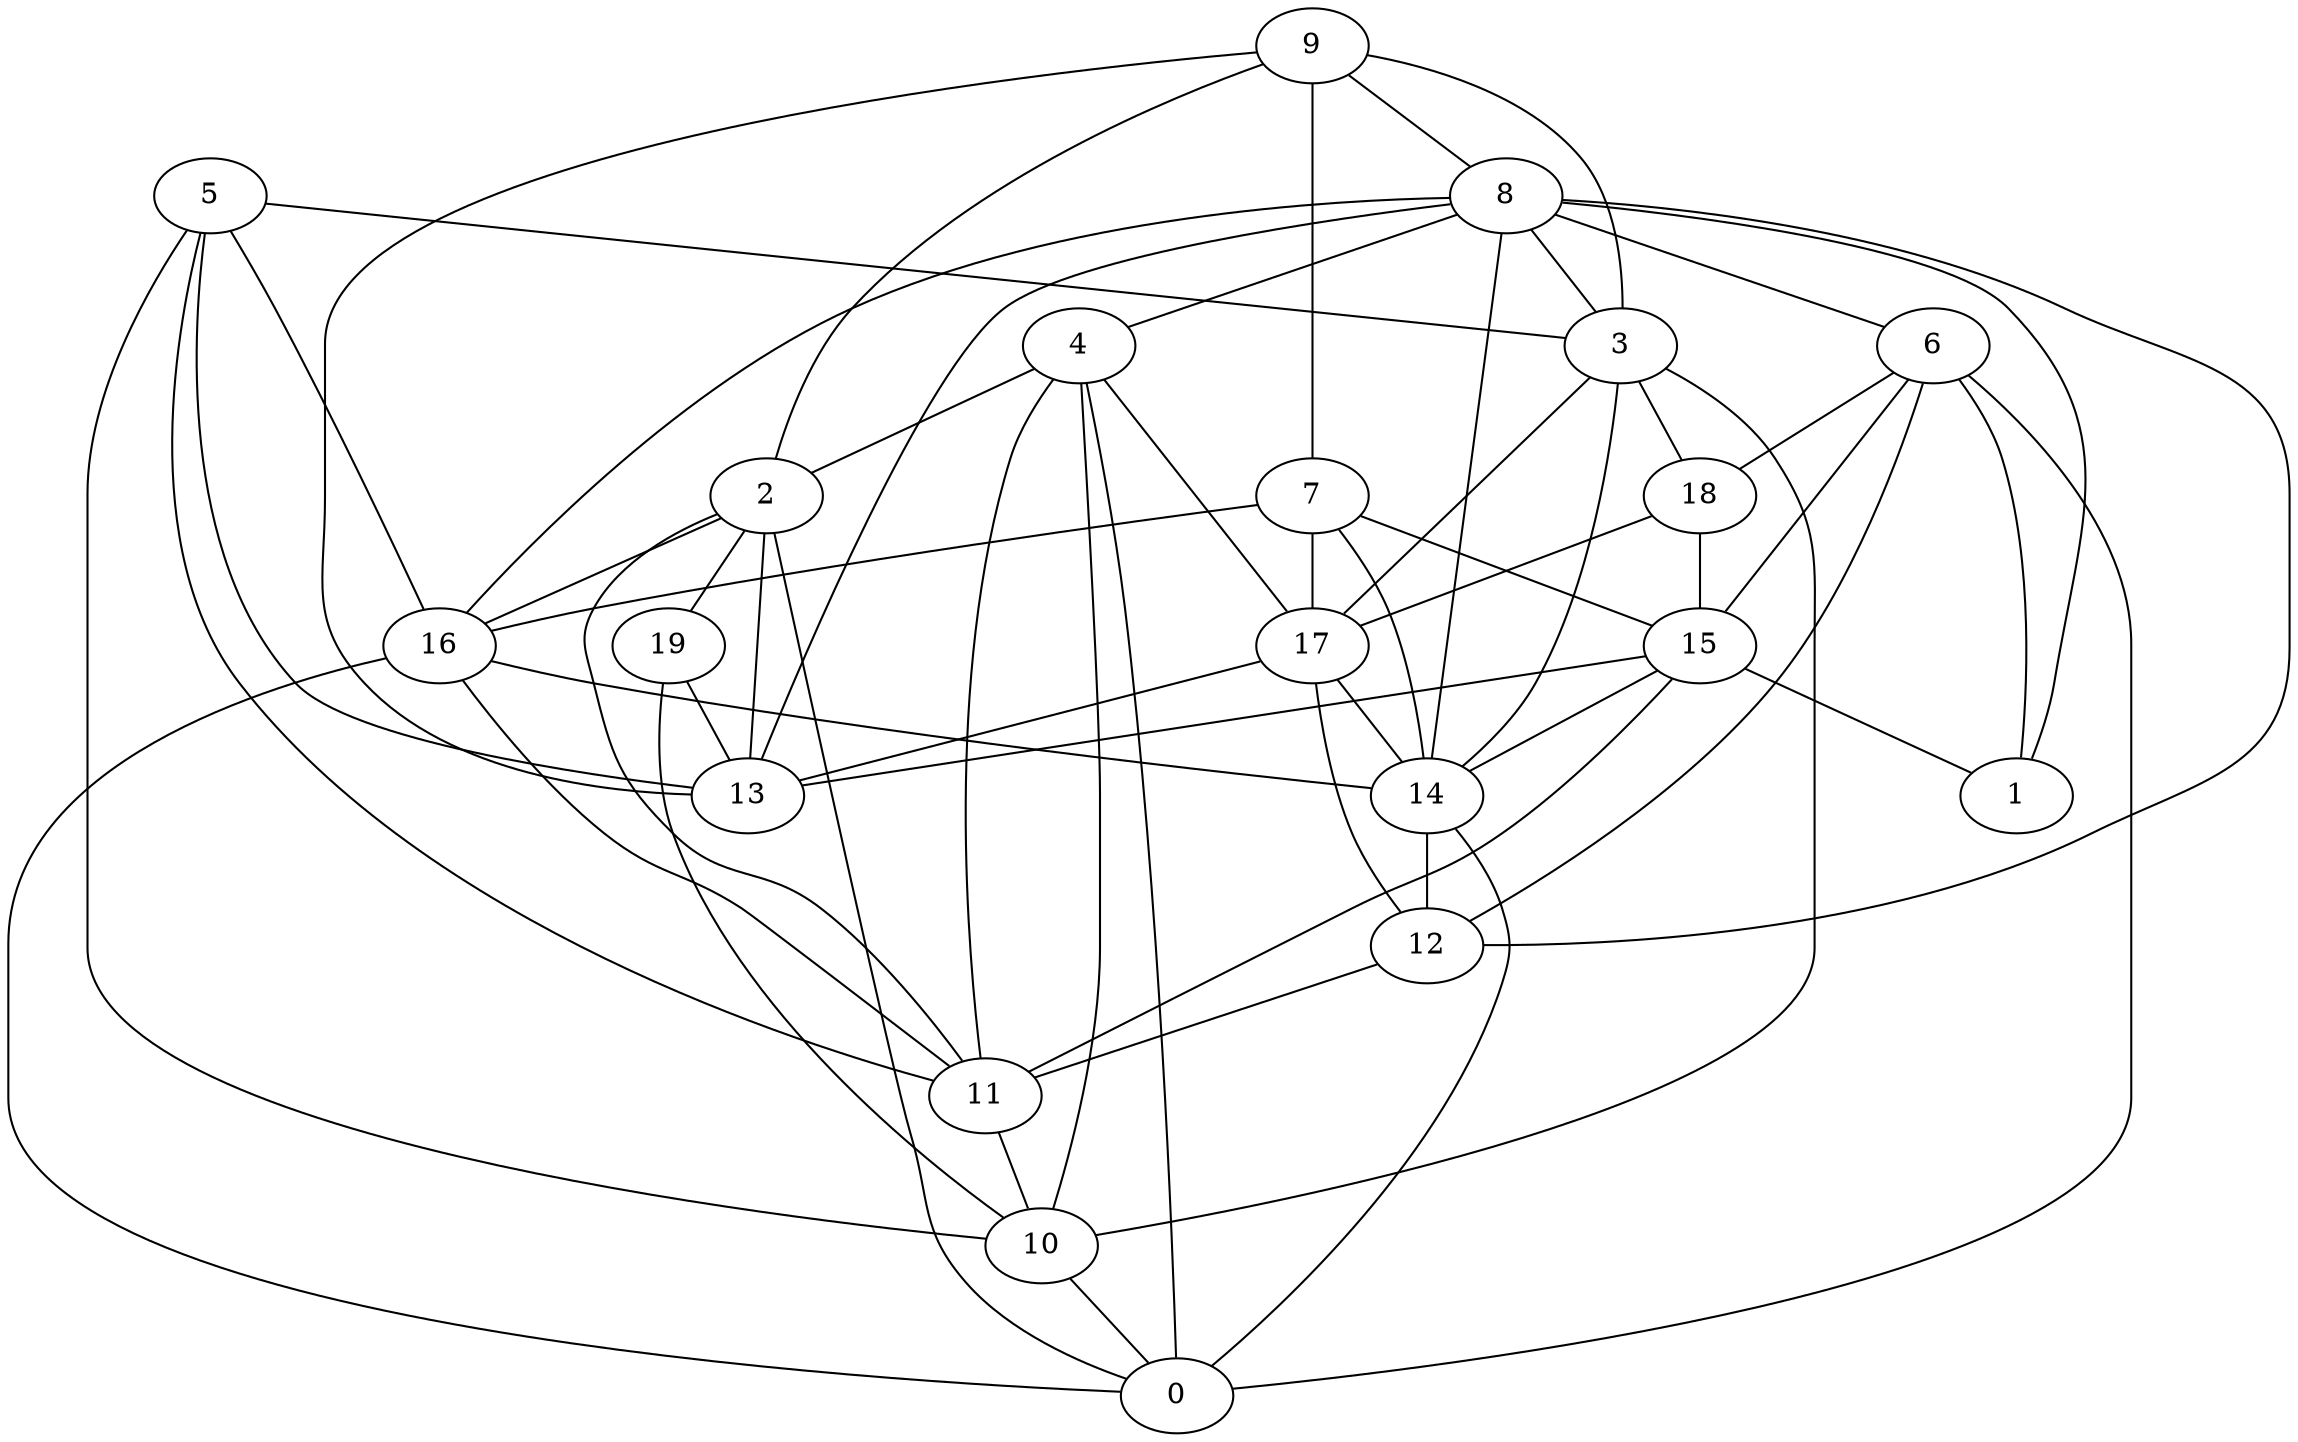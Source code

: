 digraph GG_graph {

subgraph G_graph {
edge [color = black]
"14" -> "12" [dir = none]
"9" -> "13" [dir = none]
"6" -> "0" [dir = none]
"6" -> "18" [dir = none]
"19" -> "13" [dir = none]
"8" -> "16" [dir = none]
"5" -> "3" [dir = none]
"5" -> "13" [dir = none]
"5" -> "11" [dir = none]
"5" -> "16" [dir = none]
"18" -> "17" [dir = none]
"11" -> "10" [dir = none]
"2" -> "16" [dir = none]
"15" -> "1" [dir = none]
"15" -> "11" [dir = none]
"4" -> "17" [dir = none]
"4" -> "10" [dir = none]
"12" -> "11" [dir = none]
"7" -> "16" [dir = none]
"3" -> "14" [dir = none]
"15" -> "13" [dir = none]
"2" -> "19" [dir = none]
"10" -> "0" [dir = none]
"4" -> "11" [dir = none]
"17" -> "12" [dir = none]
"16" -> "0" [dir = none]
"8" -> "1" [dir = none]
"4" -> "0" [dir = none]
"9" -> "2" [dir = none]
"2" -> "11" [dir = none]
"8" -> "13" [dir = none]
"5" -> "10" [dir = none]
"9" -> "3" [dir = none]
"17" -> "13" [dir = none]
"4" -> "2" [dir = none]
"2" -> "0" [dir = none]
"2" -> "13" [dir = none]
"7" -> "14" [dir = none]
"14" -> "0" [dir = none]
"3" -> "18" [dir = none]
"8" -> "4" [dir = none]
"9" -> "7" [dir = none]
"18" -> "15" [dir = none]
"9" -> "8" [dir = none]
"6" -> "12" [dir = none]
"3" -> "17" [dir = none]
"8" -> "12" [dir = none]
"8" -> "14" [dir = none]
"16" -> "11" [dir = none]
"7" -> "15" [dir = none]
"15" -> "14" [dir = none]
"16" -> "14" [dir = none]
"19" -> "10" [dir = none]
"6" -> "15" [dir = none]
"6" -> "1" [dir = none]
"17" -> "14" [dir = none]
"3" -> "10" [dir = none]
"8" -> "3" [dir = none]
"8" -> "6" [dir = none]
"7" -> "17" [dir = none]
}

}

